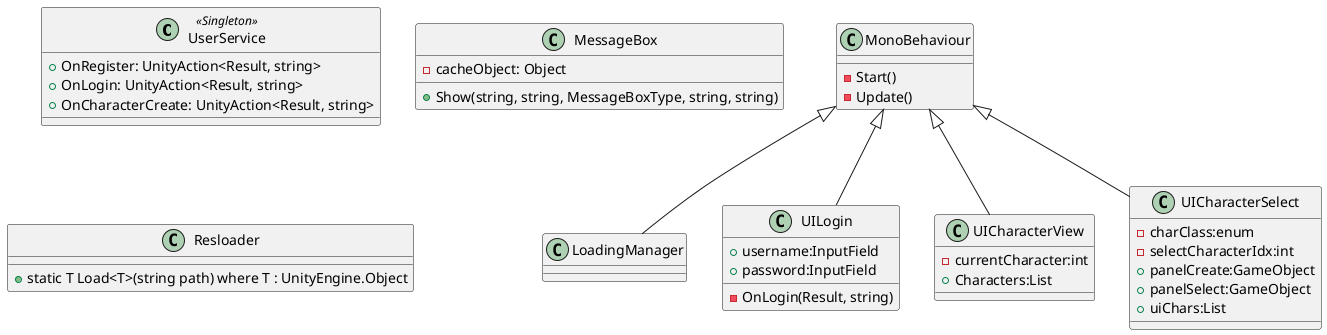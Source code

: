 @startuml

class UserService<<Singleton>>{
    +OnRegister: UnityAction<Result, string>
    +OnLogin: UnityAction<Result, string>
    +OnCharacterCreate: UnityAction<Result, string>
}

class MonoBehaviour{
     -Start()
     -Update()
}

class LoadingManager{
}

class UILogin{
    +username:InputField
    +password:InputField
    -OnLogin(Result, string)
}

class UICharacterView{
    -currentCharacter:int
    +Characters:List
}

class UICharacterSelect{
    -charClass:enum
    -selectCharacterIdx:int
    +panelCreate:GameObject
    +panelSelect:GameObject
    +uiChars:List

}

class MessageBox{
    -cacheObject: Object
    +Show(string, string, MessageBoxType, string, string)
}

class Resloader{
    +static T Load<T>(string path) where T : UnityEngine.Object
}

MonoBehaviour <|-- UILogin
MonoBehaviour <|-- UICharacterView
MonoBehaviour <|-- UICharacterSelect
MonoBehaviour <|-- LoadingManager
@enduml
